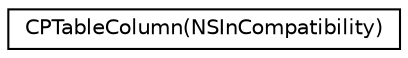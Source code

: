 digraph "Graphical Class Hierarchy"
{
  edge [fontname="Helvetica",fontsize="10",labelfontname="Helvetica",labelfontsize="10"];
  node [fontname="Helvetica",fontsize="10",shape=record];
  rankdir="LR";
  Node1 [label="CPTableColumn(NSInCompatibility)",height=0.2,width=0.4,color="black", fillcolor="white", style="filled",URL="$category_c_p_table_column_07_n_s_in_compatibility_08.html"];
}
